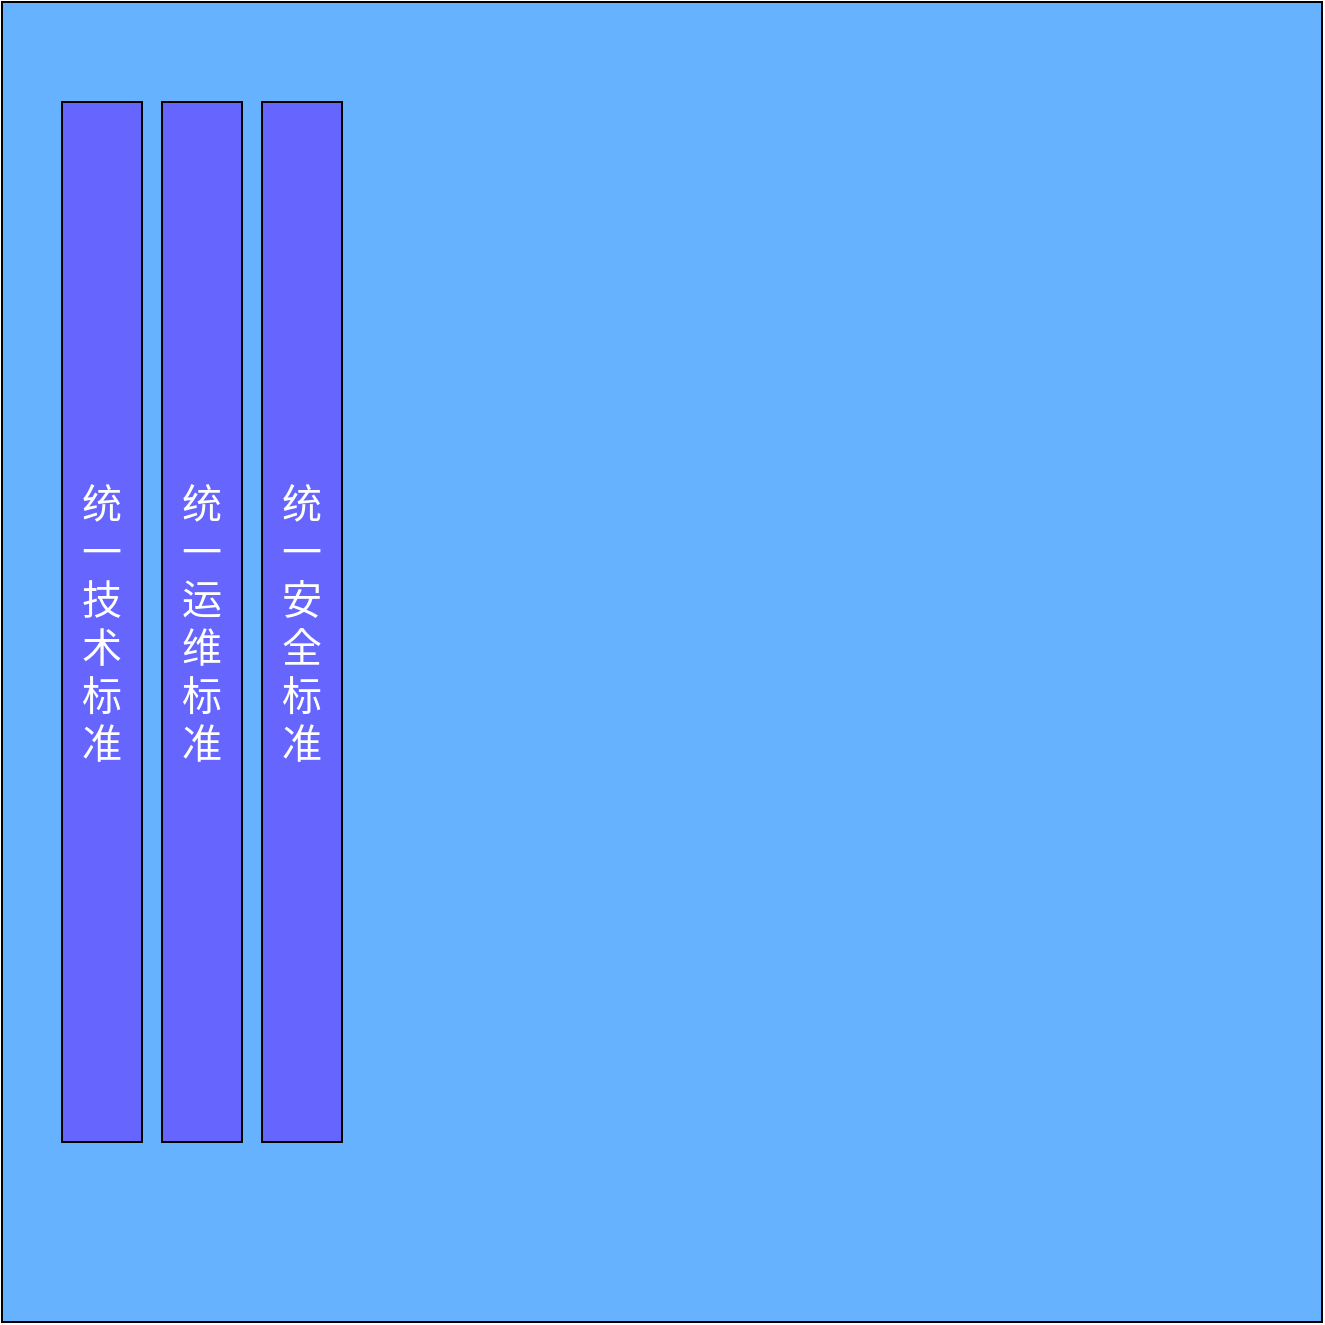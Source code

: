 <mxfile version="14.2.7" type="github">
  <diagram id="kIEMTCx0gi_bx5Pg1JLH" name="Page-1">
    <mxGraphModel dx="748" dy="490" grid="1" gridSize="10" guides="1" tooltips="1" connect="1" arrows="1" fold="1" page="1" pageScale="1" pageWidth="827" pageHeight="1169" math="0" shadow="0">
      <root>
        <mxCell id="0" />
        <mxCell id="1" parent="0" />
        <mxCell id="0vXuv65OL3T8f2UpIAVe-1" value="" style="whiteSpace=wrap;html=1;aspect=fixed;fillColor=#66B2FF;" vertex="1" parent="1">
          <mxGeometry x="100" y="80" width="660" height="660" as="geometry" />
        </mxCell>
        <mxCell id="0vXuv65OL3T8f2UpIAVe-3" value="" style="rounded=0;whiteSpace=wrap;html=1;fillColor=#6666FF;" vertex="1" parent="1">
          <mxGeometry x="130" y="130" width="40" height="520" as="geometry" />
        </mxCell>
        <mxCell id="0vXuv65OL3T8f2UpIAVe-4" value="&lt;font style=&quot;font-size: 20px&quot; color=&quot;#ffffff&quot;&gt;统一技术标准&lt;/font&gt;" style="text;html=1;strokeColor=none;fillColor=none;align=center;verticalAlign=middle;whiteSpace=wrap;rounded=0;" vertex="1" parent="1">
          <mxGeometry x="130" y="235" width="40" height="310" as="geometry" />
        </mxCell>
        <mxCell id="0vXuv65OL3T8f2UpIAVe-5" value="" style="rounded=0;whiteSpace=wrap;html=1;fillColor=#6666FF;" vertex="1" parent="1">
          <mxGeometry x="180" y="130" width="40" height="520" as="geometry" />
        </mxCell>
        <mxCell id="0vXuv65OL3T8f2UpIAVe-6" value="&lt;font style=&quot;font-size: 20px&quot; color=&quot;#ffffff&quot;&gt;统一运维标准&lt;/font&gt;" style="text;html=1;strokeColor=none;fillColor=none;align=center;verticalAlign=middle;whiteSpace=wrap;rounded=0;" vertex="1" parent="1">
          <mxGeometry x="180" y="235" width="40" height="310" as="geometry" />
        </mxCell>
        <mxCell id="0vXuv65OL3T8f2UpIAVe-7" value="" style="rounded=0;whiteSpace=wrap;html=1;fillColor=#6666FF;" vertex="1" parent="1">
          <mxGeometry x="230" y="130" width="40" height="520" as="geometry" />
        </mxCell>
        <mxCell id="0vXuv65OL3T8f2UpIAVe-8" value="&lt;font style=&quot;font-size: 20px&quot; color=&quot;#ffffff&quot;&gt;统一安全标准&lt;/font&gt;" style="text;html=1;strokeColor=none;fillColor=none;align=center;verticalAlign=middle;whiteSpace=wrap;rounded=0;" vertex="1" parent="1">
          <mxGeometry x="230" y="235" width="40" height="310" as="geometry" />
        </mxCell>
      </root>
    </mxGraphModel>
  </diagram>
</mxfile>
